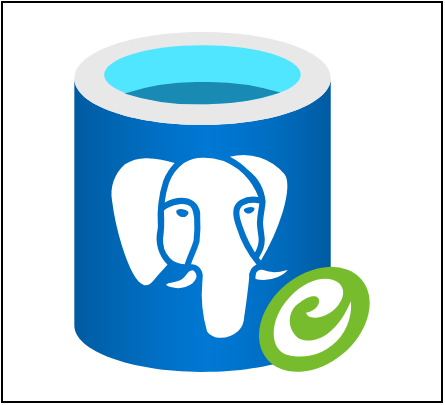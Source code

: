 <mxfile version="24.2.1" type="github">
  <diagram name="Page-1" id="QQZ7oMPJG3sktDM2DqTc">
    <mxGraphModel dx="1234" dy="460" grid="1" gridSize="10" guides="1" tooltips="1" connect="1" arrows="1" fold="1" page="1" pageScale="1" pageWidth="827" pageHeight="1169" math="0" shadow="0">
      <root>
        <mxCell id="0" />
        <mxCell id="1" parent="0" />
        <mxCell id="Fq8yEs6QbxNPfp0RpjUt-1" value="" style="rounded=0;whiteSpace=wrap;html=1;" vertex="1" parent="1">
          <mxGeometry x="90" y="210" width="220" height="200" as="geometry" />
        </mxCell>
        <mxCell id="Fq8yEs6QbxNPfp0RpjUt-2" value="" style="image;aspect=fixed;html=1;points=[];align=center;fontSize=12;image=img/lib/azure2/databases/Azure_Database_PostgreSQL_Server_Group.svg;" vertex="1" parent="1">
          <mxGeometry x="125" y="225" width="150" height="170" as="geometry" />
        </mxCell>
      </root>
    </mxGraphModel>
  </diagram>
</mxfile>
